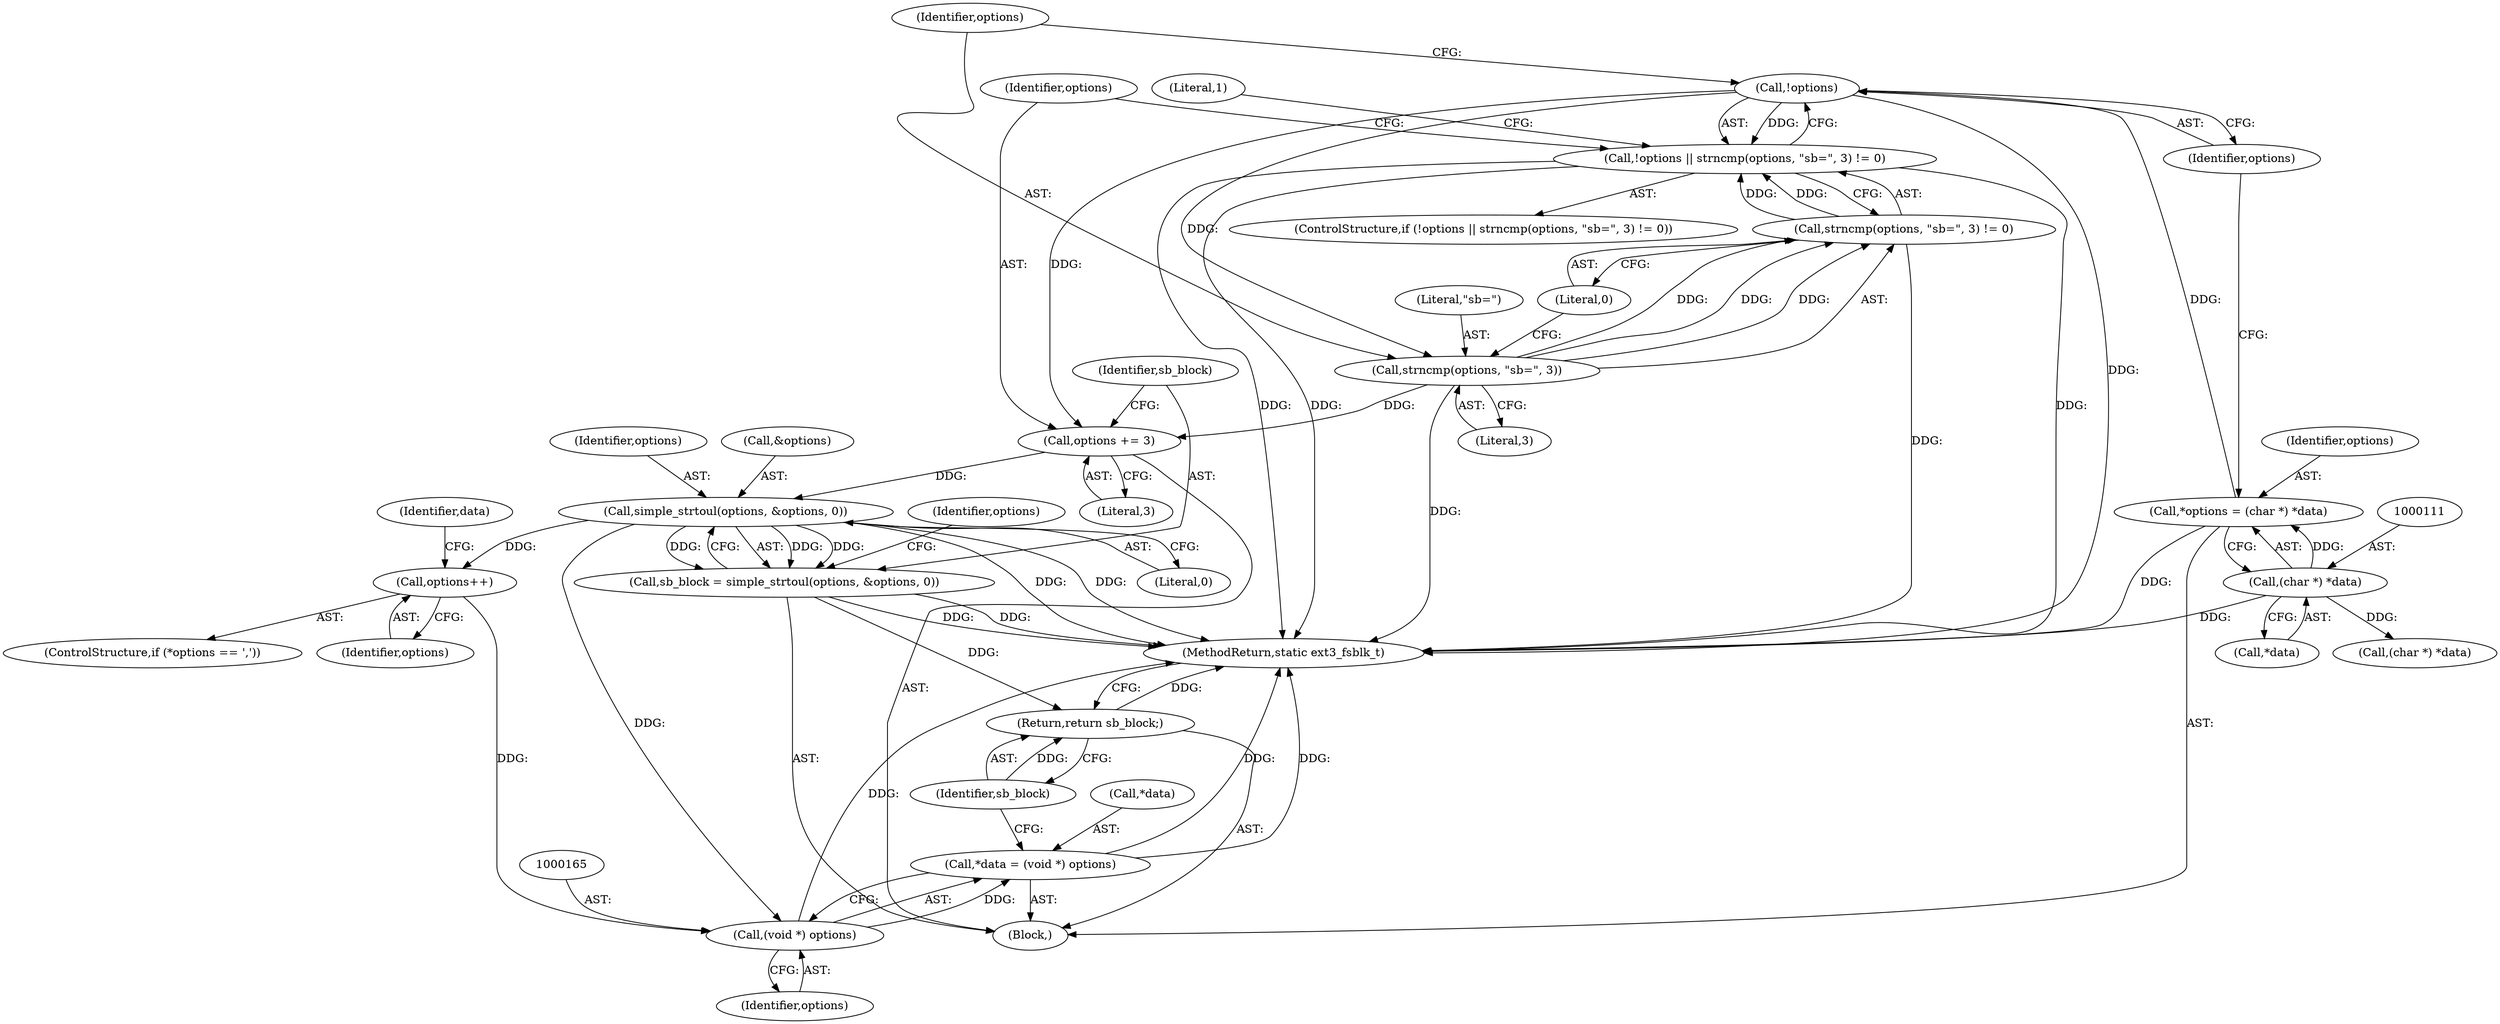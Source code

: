 digraph "0_linux_8d0c2d10dd72c5292eda7a06231056a4c972e4cc_0@pointer" {
"1000116" [label="(Call,!options)"];
"1000108" [label="(Call,*options = (char *) *data)"];
"1000110" [label="(Call,(char *) *data)"];
"1000115" [label="(Call,!options || strncmp(options, \"sb=\", 3) != 0)"];
"1000119" [label="(Call,strncmp(options, \"sb=\", 3))"];
"1000118" [label="(Call,strncmp(options, \"sb=\", 3) != 0)"];
"1000126" [label="(Call,options += 3)"];
"1000131" [label="(Call,simple_strtoul(options, &options, 0))"];
"1000129" [label="(Call,sb_block = simple_strtoul(options, &options, 0))"];
"1000167" [label="(Return,return sb_block;)"];
"1000159" [label="(Call,options++)"];
"1000164" [label="(Call,(void *) options)"];
"1000161" [label="(Call,*data = (void *) options)"];
"1000160" [label="(Identifier,options)"];
"1000166" [label="(Identifier,options)"];
"1000119" [label="(Call,strncmp(options, \"sb=\", 3))"];
"1000135" [label="(Literal,0)"];
"1000129" [label="(Call,sb_block = simple_strtoul(options, &options, 0))"];
"1000128" [label="(Literal,3)"];
"1000116" [label="(Call,!options)"];
"1000163" [label="(Identifier,data)"];
"1000161" [label="(Call,*data = (void *) options)"];
"1000115" [label="(Call,!options || strncmp(options, \"sb=\", 3) != 0)"];
"1000127" [label="(Identifier,options)"];
"1000132" [label="(Identifier,options)"];
"1000162" [label="(Call,*data)"];
"1000122" [label="(Literal,3)"];
"1000130" [label="(Identifier,sb_block)"];
"1000108" [label="(Call,*options = (char *) *data)"];
"1000169" [label="(MethodReturn,static ext3_fsblk_t)"];
"1000148" [label="(Call,(char *) *data)"];
"1000109" [label="(Identifier,options)"];
"1000125" [label="(Literal,1)"];
"1000168" [label="(Identifier,sb_block)"];
"1000154" [label="(ControlStructure,if (*options == ','))"];
"1000167" [label="(Return,return sb_block;)"];
"1000159" [label="(Call,options++)"];
"1000131" [label="(Call,simple_strtoul(options, &options, 0))"];
"1000121" [label="(Literal,\"sb=\")"];
"1000133" [label="(Call,&options)"];
"1000110" [label="(Call,(char *) *data)"];
"1000164" [label="(Call,(void *) options)"];
"1000112" [label="(Call,*data)"];
"1000114" [label="(ControlStructure,if (!options || strncmp(options, \"sb=\", 3) != 0))"];
"1000126" [label="(Call,options += 3)"];
"1000105" [label="(Block,)"];
"1000139" [label="(Identifier,options)"];
"1000120" [label="(Identifier,options)"];
"1000118" [label="(Call,strncmp(options, \"sb=\", 3) != 0)"];
"1000123" [label="(Literal,0)"];
"1000117" [label="(Identifier,options)"];
"1000116" -> "1000115"  [label="AST: "];
"1000116" -> "1000117"  [label="CFG: "];
"1000117" -> "1000116"  [label="AST: "];
"1000120" -> "1000116"  [label="CFG: "];
"1000115" -> "1000116"  [label="CFG: "];
"1000116" -> "1000169"  [label="DDG: "];
"1000116" -> "1000115"  [label="DDG: "];
"1000108" -> "1000116"  [label="DDG: "];
"1000116" -> "1000119"  [label="DDG: "];
"1000116" -> "1000126"  [label="DDG: "];
"1000108" -> "1000105"  [label="AST: "];
"1000108" -> "1000110"  [label="CFG: "];
"1000109" -> "1000108"  [label="AST: "];
"1000110" -> "1000108"  [label="AST: "];
"1000117" -> "1000108"  [label="CFG: "];
"1000108" -> "1000169"  [label="DDG: "];
"1000110" -> "1000108"  [label="DDG: "];
"1000110" -> "1000112"  [label="CFG: "];
"1000111" -> "1000110"  [label="AST: "];
"1000112" -> "1000110"  [label="AST: "];
"1000110" -> "1000169"  [label="DDG: "];
"1000110" -> "1000148"  [label="DDG: "];
"1000115" -> "1000114"  [label="AST: "];
"1000115" -> "1000118"  [label="CFG: "];
"1000118" -> "1000115"  [label="AST: "];
"1000125" -> "1000115"  [label="CFG: "];
"1000127" -> "1000115"  [label="CFG: "];
"1000115" -> "1000169"  [label="DDG: "];
"1000115" -> "1000169"  [label="DDG: "];
"1000115" -> "1000169"  [label="DDG: "];
"1000118" -> "1000115"  [label="DDG: "];
"1000118" -> "1000115"  [label="DDG: "];
"1000119" -> "1000118"  [label="AST: "];
"1000119" -> "1000122"  [label="CFG: "];
"1000120" -> "1000119"  [label="AST: "];
"1000121" -> "1000119"  [label="AST: "];
"1000122" -> "1000119"  [label="AST: "];
"1000123" -> "1000119"  [label="CFG: "];
"1000119" -> "1000169"  [label="DDG: "];
"1000119" -> "1000118"  [label="DDG: "];
"1000119" -> "1000118"  [label="DDG: "];
"1000119" -> "1000118"  [label="DDG: "];
"1000119" -> "1000126"  [label="DDG: "];
"1000118" -> "1000123"  [label="CFG: "];
"1000123" -> "1000118"  [label="AST: "];
"1000118" -> "1000169"  [label="DDG: "];
"1000126" -> "1000105"  [label="AST: "];
"1000126" -> "1000128"  [label="CFG: "];
"1000127" -> "1000126"  [label="AST: "];
"1000128" -> "1000126"  [label="AST: "];
"1000130" -> "1000126"  [label="CFG: "];
"1000126" -> "1000131"  [label="DDG: "];
"1000131" -> "1000129"  [label="AST: "];
"1000131" -> "1000135"  [label="CFG: "];
"1000132" -> "1000131"  [label="AST: "];
"1000133" -> "1000131"  [label="AST: "];
"1000135" -> "1000131"  [label="AST: "];
"1000129" -> "1000131"  [label="CFG: "];
"1000131" -> "1000169"  [label="DDG: "];
"1000131" -> "1000169"  [label="DDG: "];
"1000131" -> "1000129"  [label="DDG: "];
"1000131" -> "1000129"  [label="DDG: "];
"1000131" -> "1000129"  [label="DDG: "];
"1000131" -> "1000159"  [label="DDG: "];
"1000131" -> "1000164"  [label="DDG: "];
"1000129" -> "1000105"  [label="AST: "];
"1000130" -> "1000129"  [label="AST: "];
"1000139" -> "1000129"  [label="CFG: "];
"1000129" -> "1000169"  [label="DDG: "];
"1000129" -> "1000169"  [label="DDG: "];
"1000129" -> "1000167"  [label="DDG: "];
"1000167" -> "1000105"  [label="AST: "];
"1000167" -> "1000168"  [label="CFG: "];
"1000168" -> "1000167"  [label="AST: "];
"1000169" -> "1000167"  [label="CFG: "];
"1000167" -> "1000169"  [label="DDG: "];
"1000168" -> "1000167"  [label="DDG: "];
"1000159" -> "1000154"  [label="AST: "];
"1000159" -> "1000160"  [label="CFG: "];
"1000160" -> "1000159"  [label="AST: "];
"1000163" -> "1000159"  [label="CFG: "];
"1000159" -> "1000164"  [label="DDG: "];
"1000164" -> "1000161"  [label="AST: "];
"1000164" -> "1000166"  [label="CFG: "];
"1000165" -> "1000164"  [label="AST: "];
"1000166" -> "1000164"  [label="AST: "];
"1000161" -> "1000164"  [label="CFG: "];
"1000164" -> "1000169"  [label="DDG: "];
"1000164" -> "1000161"  [label="DDG: "];
"1000161" -> "1000105"  [label="AST: "];
"1000162" -> "1000161"  [label="AST: "];
"1000168" -> "1000161"  [label="CFG: "];
"1000161" -> "1000169"  [label="DDG: "];
"1000161" -> "1000169"  [label="DDG: "];
}
